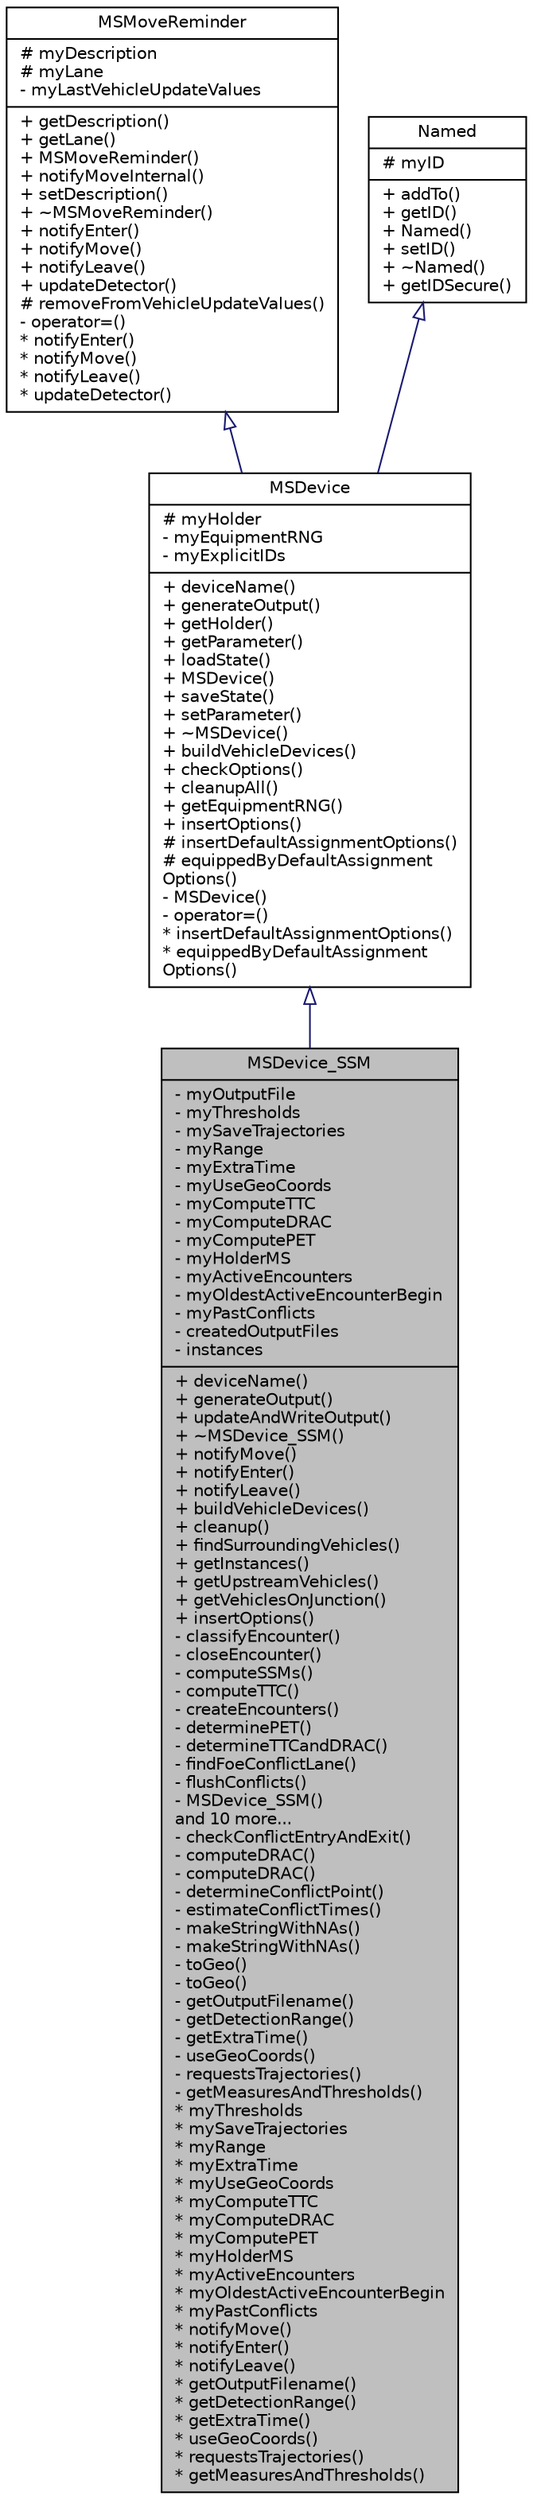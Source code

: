digraph "MSDevice_SSM"
{
  edge [fontname="Helvetica",fontsize="10",labelfontname="Helvetica",labelfontsize="10"];
  node [fontname="Helvetica",fontsize="10",shape=record];
  Node0 [label="{MSDevice_SSM\n|- myOutputFile\l- myThresholds\l- mySaveTrajectories\l- myRange\l- myExtraTime\l- myUseGeoCoords\l- myComputeTTC\l- myComputeDRAC\l- myComputePET\l- myHolderMS\l- myActiveEncounters\l- myOldestActiveEncounterBegin\l- myPastConflicts\l- createdOutputFiles\l- instances\l|+ deviceName()\l+ generateOutput()\l+ updateAndWriteOutput()\l+ ~MSDevice_SSM()\l+ notifyMove()\l+ notifyEnter()\l+ notifyLeave()\l+ buildVehicleDevices()\l+ cleanup()\l+ findSurroundingVehicles()\l+ getInstances()\l+ getUpstreamVehicles()\l+ getVehiclesOnJunction()\l+ insertOptions()\l- classifyEncounter()\l- closeEncounter()\l- computeSSMs()\l- computeTTC()\l- createEncounters()\l- determinePET()\l- determineTTCandDRAC()\l- findFoeConflictLane()\l- flushConflicts()\l- MSDevice_SSM()\land 10 more...\l- checkConflictEntryAndExit()\l- computeDRAC()\l- computeDRAC()\l- determineConflictPoint()\l- estimateConflictTimes()\l- makeStringWithNAs()\l- makeStringWithNAs()\l- toGeo()\l- toGeo()\l- getOutputFilename()\l- getDetectionRange()\l- getExtraTime()\l- useGeoCoords()\l- requestsTrajectories()\l- getMeasuresAndThresholds()\l* myThresholds\l* mySaveTrajectories\l* myRange\l* myExtraTime\l* myUseGeoCoords\l* myComputeTTC\l* myComputeDRAC\l* myComputePET\l* myHolderMS\l* myActiveEncounters\l* myOldestActiveEncounterBegin\l* myPastConflicts\l* notifyMove()\l* notifyEnter()\l* notifyLeave()\l* getOutputFilename()\l* getDetectionRange()\l* getExtraTime()\l* useGeoCoords()\l* requestsTrajectories()\l* getMeasuresAndThresholds()\l}",height=0.2,width=0.4,color="black", fillcolor="grey75", style="filled", fontcolor="black"];
  Node1 -> Node0 [dir="back",color="midnightblue",fontsize="10",style="solid",arrowtail="onormal",fontname="Helvetica"];
  Node1 [label="{MSDevice\n|# myHolder\l- myEquipmentRNG\l- myExplicitIDs\l|+ deviceName()\l+ generateOutput()\l+ getHolder()\l+ getParameter()\l+ loadState()\l+ MSDevice()\l+ saveState()\l+ setParameter()\l+ ~MSDevice()\l+ buildVehicleDevices()\l+ checkOptions()\l+ cleanupAll()\l+ getEquipmentRNG()\l+ insertOptions()\l# insertDefaultAssignmentOptions()\l# equippedByDefaultAssignment\lOptions()\l- MSDevice()\l- operator=()\l* insertDefaultAssignmentOptions()\l* equippedByDefaultAssignment\lOptions()\l}",height=0.2,width=0.4,color="black", fillcolor="white", style="filled",URL="$d1/d46/class_m_s_device.html",tooltip="Abstract in-vehicle device. "];
  Node2 -> Node1 [dir="back",color="midnightblue",fontsize="10",style="solid",arrowtail="onormal",fontname="Helvetica"];
  Node2 [label="{MSMoveReminder\n|# myDescription\l# myLane\l- myLastVehicleUpdateValues\l|+ getDescription()\l+ getLane()\l+ MSMoveReminder()\l+ notifyMoveInternal()\l+ setDescription()\l+ ~MSMoveReminder()\l+ notifyEnter()\l+ notifyMove()\l+ notifyLeave()\l+ updateDetector()\l# removeFromVehicleUpdateValues()\l- operator=()\l* notifyEnter()\l* notifyMove()\l* notifyLeave()\l* updateDetector()\l}",height=0.2,width=0.4,color="black", fillcolor="white", style="filled",URL="$d2/da5/class_m_s_move_reminder.html",tooltip="Something on a lane to be noticed about vehicle movement. "];
  Node3 -> Node1 [dir="back",color="midnightblue",fontsize="10",style="solid",arrowtail="onormal",fontname="Helvetica"];
  Node3 [label="{Named\n|# myID\l|+ addTo()\l+ getID()\l+ Named()\l+ setID()\l+ ~Named()\l+ getIDSecure()\l}",height=0.2,width=0.4,color="black", fillcolor="white", style="filled",URL="$d5/dbf/class_named.html",tooltip="Base class for objects which have an id. "];
}
